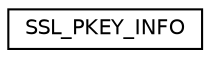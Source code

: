 digraph "Graphical Class Hierarchy"
{
  edge [fontname="Helvetica",fontsize="10",labelfontname="Helvetica",labelfontsize="10"];
  node [fontname="Helvetica",fontsize="10",shape=record];
  rankdir="LR";
  Node1 [label="SSL_PKEY_INFO",height=0.2,width=0.4,color="black", fillcolor="white", style="filled",URL="$struct_s_s_l___p_k_e_y___i_n_f_o.html"];
}
